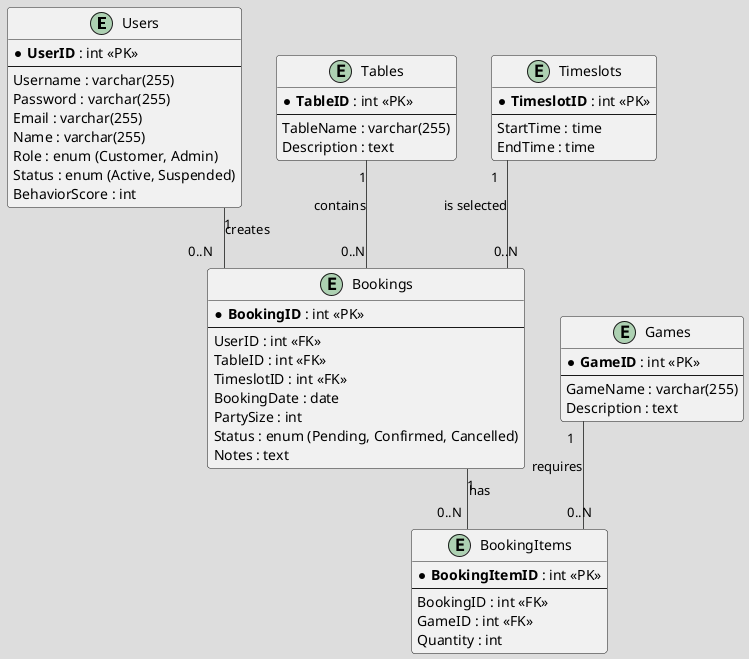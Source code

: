 @startuml
!theme toy
skinparam linetype ortho
skinparam monochrome false

entity "Users" as user {
  * **UserID** : int <<PK>>
  --
  Username : varchar(255)
  Password : varchar(255)
  Email : varchar(255)
  Name : varchar(255)
  Role : enum (Customer, Admin)
  Status : enum (Active, Suspended)
  BehaviorScore : int
}

entity "Tables" as table {
  * **TableID** : int <<PK>>
  --
  TableName : varchar(255)
  Description : text
}

entity "Timeslots" as timeslot {
  * **TimeslotID** : int <<PK>>
  --
  StartTime : time
  EndTime : time
}

entity "Games" as game {
  * **GameID** : int <<PK>>
  --
  GameName : varchar(255)
  Description : text
}

entity "Bookings" as booking {
  * **BookingID** : int <<PK>>
  --
  UserID : int <<FK>>
  TableID : int <<FK>>
  TimeslotID : int <<FK>>
  BookingDate : date
  PartySize : int
  Status : enum (Pending, Confirmed, Cancelled)
  Notes : text
}

entity "BookingItems" as booking_item {
  * **BookingItemID** : int <<PK>>
  --
  BookingID : int <<FK>>
  GameID : int <<FK>>
  Quantity : int
}

user "1" -- "0..N" booking : creates
table "1" -- "0..N" booking : contains
timeslot "1" -- "0..N" booking : is selected
booking "1" -- "0..N" booking_item : has
game "1" -- "0..N" booking_item : requires

@enduml